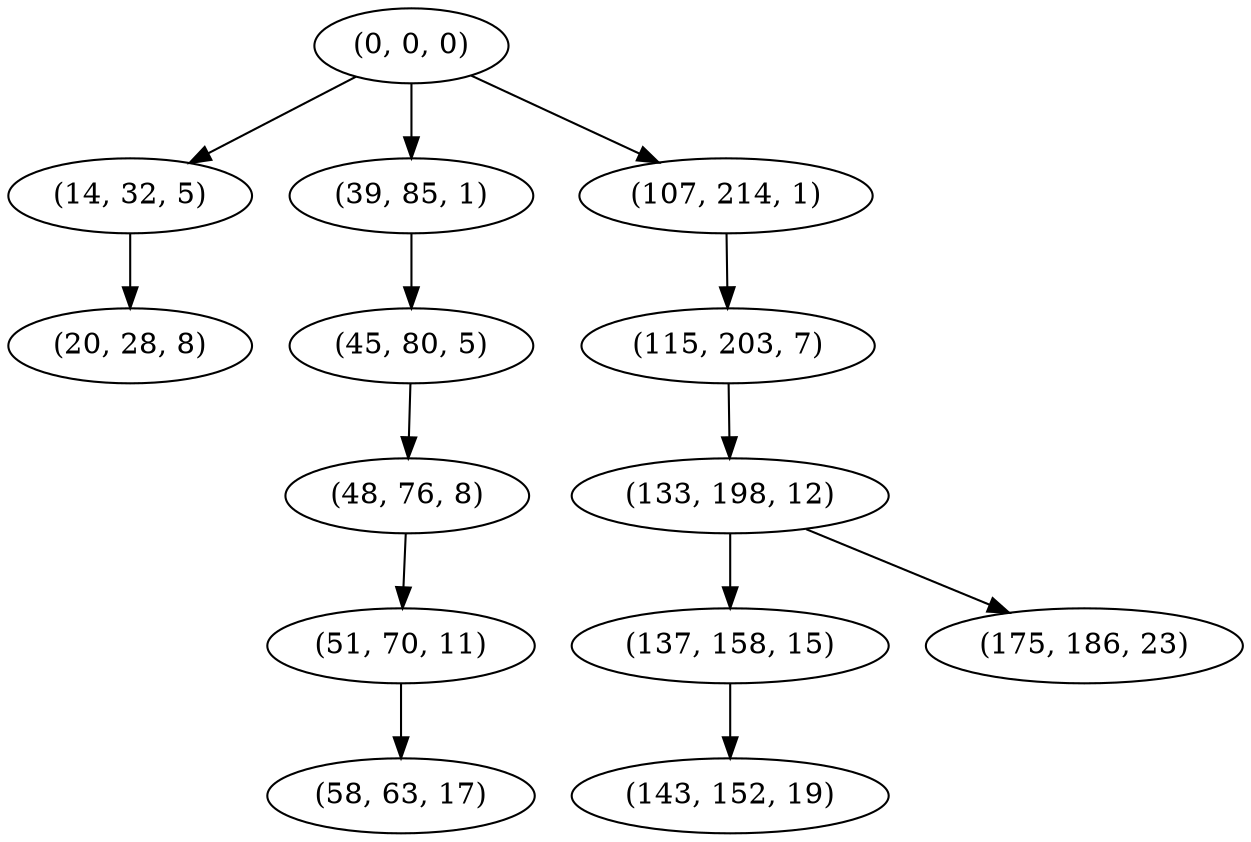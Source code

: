 digraph tree {
    "(0, 0, 0)";
    "(14, 32, 5)";
    "(20, 28, 8)";
    "(39, 85, 1)";
    "(45, 80, 5)";
    "(48, 76, 8)";
    "(51, 70, 11)";
    "(58, 63, 17)";
    "(107, 214, 1)";
    "(115, 203, 7)";
    "(133, 198, 12)";
    "(137, 158, 15)";
    "(143, 152, 19)";
    "(175, 186, 23)";
    "(0, 0, 0)" -> "(14, 32, 5)";
    "(0, 0, 0)" -> "(39, 85, 1)";
    "(0, 0, 0)" -> "(107, 214, 1)";
    "(14, 32, 5)" -> "(20, 28, 8)";
    "(39, 85, 1)" -> "(45, 80, 5)";
    "(45, 80, 5)" -> "(48, 76, 8)";
    "(48, 76, 8)" -> "(51, 70, 11)";
    "(51, 70, 11)" -> "(58, 63, 17)";
    "(107, 214, 1)" -> "(115, 203, 7)";
    "(115, 203, 7)" -> "(133, 198, 12)";
    "(133, 198, 12)" -> "(137, 158, 15)";
    "(133, 198, 12)" -> "(175, 186, 23)";
    "(137, 158, 15)" -> "(143, 152, 19)";
}
